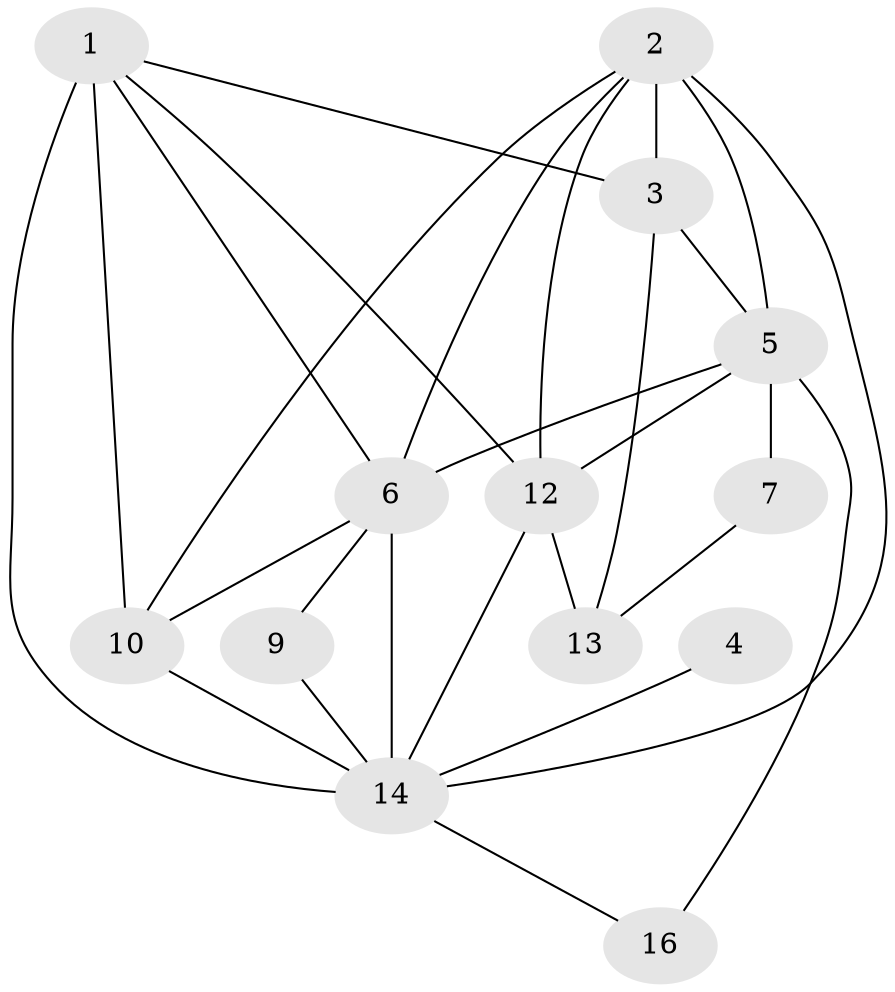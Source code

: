 // original degree distribution, {2: 0.3333333333333333, 5: 0.1, 4: 0.11666666666666667, 6: 0.06666666666666667, 3: 0.1, 1: 0.16666666666666666, 0: 0.08333333333333333, 7: 0.03333333333333333}
// Generated by graph-tools (version 1.1) at 2025/47/03/04/25 22:47:53]
// undirected, 13 vertices, 27 edges
graph export_dot {
  node [color=gray90,style=filled];
  1;
  2;
  3;
  4;
  5;
  6;
  7;
  9;
  10;
  12;
  13;
  14;
  16;
  1 -- 3 [weight=1.0];
  1 -- 6 [weight=1.0];
  1 -- 10 [weight=1.0];
  1 -- 12 [weight=1.0];
  1 -- 14 [weight=3.0];
  2 -- 3 [weight=1.0];
  2 -- 5 [weight=3.0];
  2 -- 6 [weight=2.0];
  2 -- 10 [weight=1.0];
  2 -- 12 [weight=1.0];
  2 -- 14 [weight=1.0];
  3 -- 5 [weight=2.0];
  3 -- 13 [weight=1.0];
  4 -- 14 [weight=1.0];
  5 -- 6 [weight=2.0];
  5 -- 7 [weight=2.0];
  5 -- 12 [weight=2.0];
  5 -- 16 [weight=2.0];
  6 -- 9 [weight=1.0];
  6 -- 10 [weight=1.0];
  6 -- 14 [weight=4.0];
  7 -- 13 [weight=1.0];
  9 -- 14 [weight=2.0];
  10 -- 14 [weight=1.0];
  12 -- 13 [weight=1.0];
  12 -- 14 [weight=1.0];
  14 -- 16 [weight=2.0];
}
